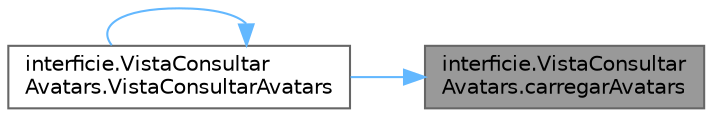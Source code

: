 digraph "interficie.VistaConsultarAvatars.carregarAvatars"
{
 // INTERACTIVE_SVG=YES
 // LATEX_PDF_SIZE
  bgcolor="transparent";
  edge [fontname=Helvetica,fontsize=10,labelfontname=Helvetica,labelfontsize=10];
  node [fontname=Helvetica,fontsize=10,shape=box,height=0.2,width=0.4];
  rankdir="RL";
  Node1 [id="Node000001",label="interficie.VistaConsultar\lAvatars.carregarAvatars",height=0.2,width=0.4,color="gray40", fillcolor="grey60", style="filled", fontcolor="black",tooltip="Carrega i mostra visualment tots els avatars registrats en un panell donat."];
  Node1 -> Node2 [id="edge1_Node000001_Node000002",dir="back",color="steelblue1",style="solid",tooltip=" "];
  Node2 [id="Node000002",label="interficie.VistaConsultar\lAvatars.VistaConsultarAvatars",height=0.2,width=0.4,color="grey40", fillcolor="white", style="filled",URL="$classinterficie_1_1_vista_consultar_avatars.html#aad0f3c358880880d6c374569d93117cd",tooltip="Constructor de la vista que mostra la llista d'avatares registrats."];
  Node2 -> Node2 [id="edge2_Node000002_Node000002",dir="back",color="steelblue1",style="solid",tooltip=" "];
}
